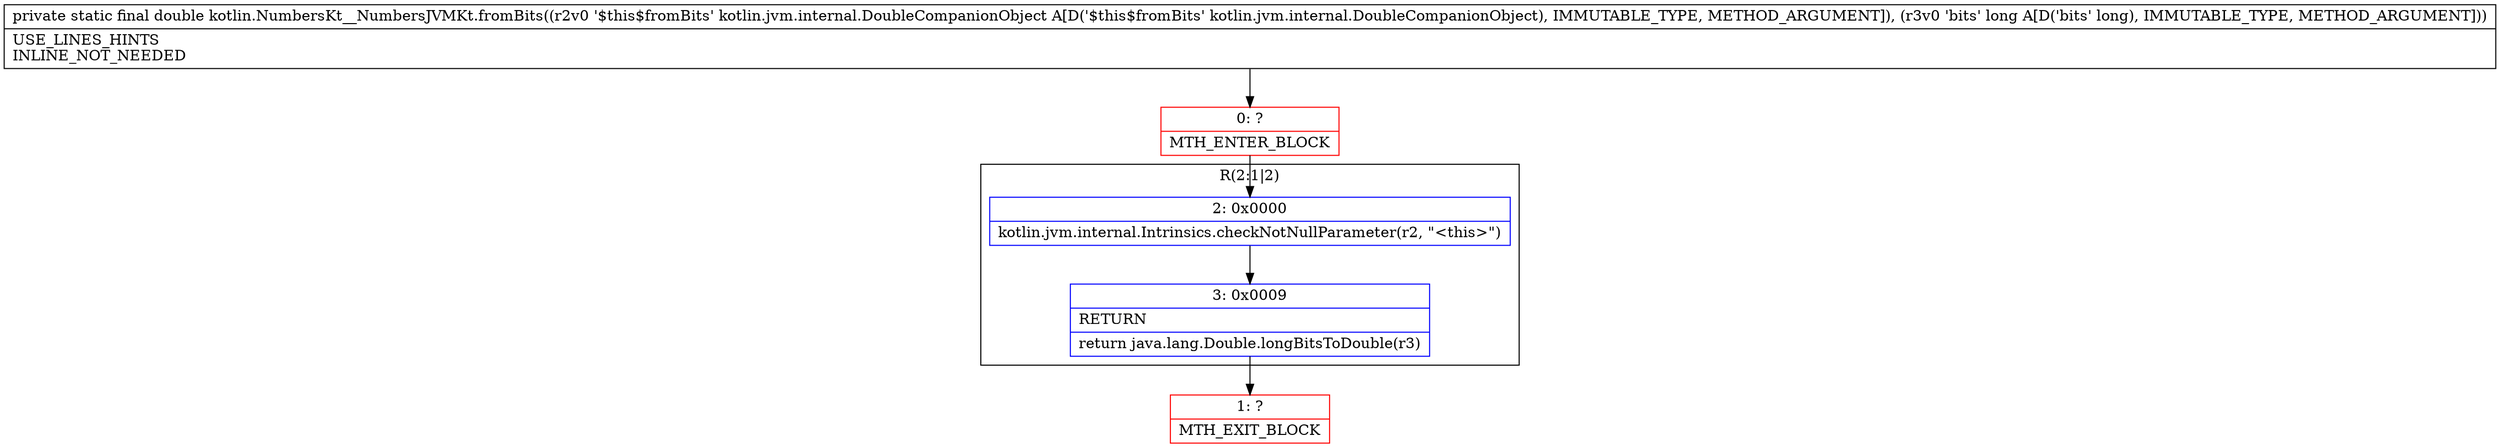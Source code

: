 digraph "CFG forkotlin.NumbersKt__NumbersJVMKt.fromBits(Lkotlin\/jvm\/internal\/DoubleCompanionObject;J)D" {
subgraph cluster_Region_1632318561 {
label = "R(2:1|2)";
node [shape=record,color=blue];
Node_2 [shape=record,label="{2\:\ 0x0000|kotlin.jvm.internal.Intrinsics.checkNotNullParameter(r2, \"\<this\>\")\l}"];
Node_3 [shape=record,label="{3\:\ 0x0009|RETURN\l|return java.lang.Double.longBitsToDouble(r3)\l}"];
}
Node_0 [shape=record,color=red,label="{0\:\ ?|MTH_ENTER_BLOCK\l}"];
Node_1 [shape=record,color=red,label="{1\:\ ?|MTH_EXIT_BLOCK\l}"];
MethodNode[shape=record,label="{private static final double kotlin.NumbersKt__NumbersJVMKt.fromBits((r2v0 '$this$fromBits' kotlin.jvm.internal.DoubleCompanionObject A[D('$this$fromBits' kotlin.jvm.internal.DoubleCompanionObject), IMMUTABLE_TYPE, METHOD_ARGUMENT]), (r3v0 'bits' long A[D('bits' long), IMMUTABLE_TYPE, METHOD_ARGUMENT]))  | USE_LINES_HINTS\lINLINE_NOT_NEEDED\l}"];
MethodNode -> Node_0;Node_2 -> Node_3;
Node_3 -> Node_1;
Node_0 -> Node_2;
}

